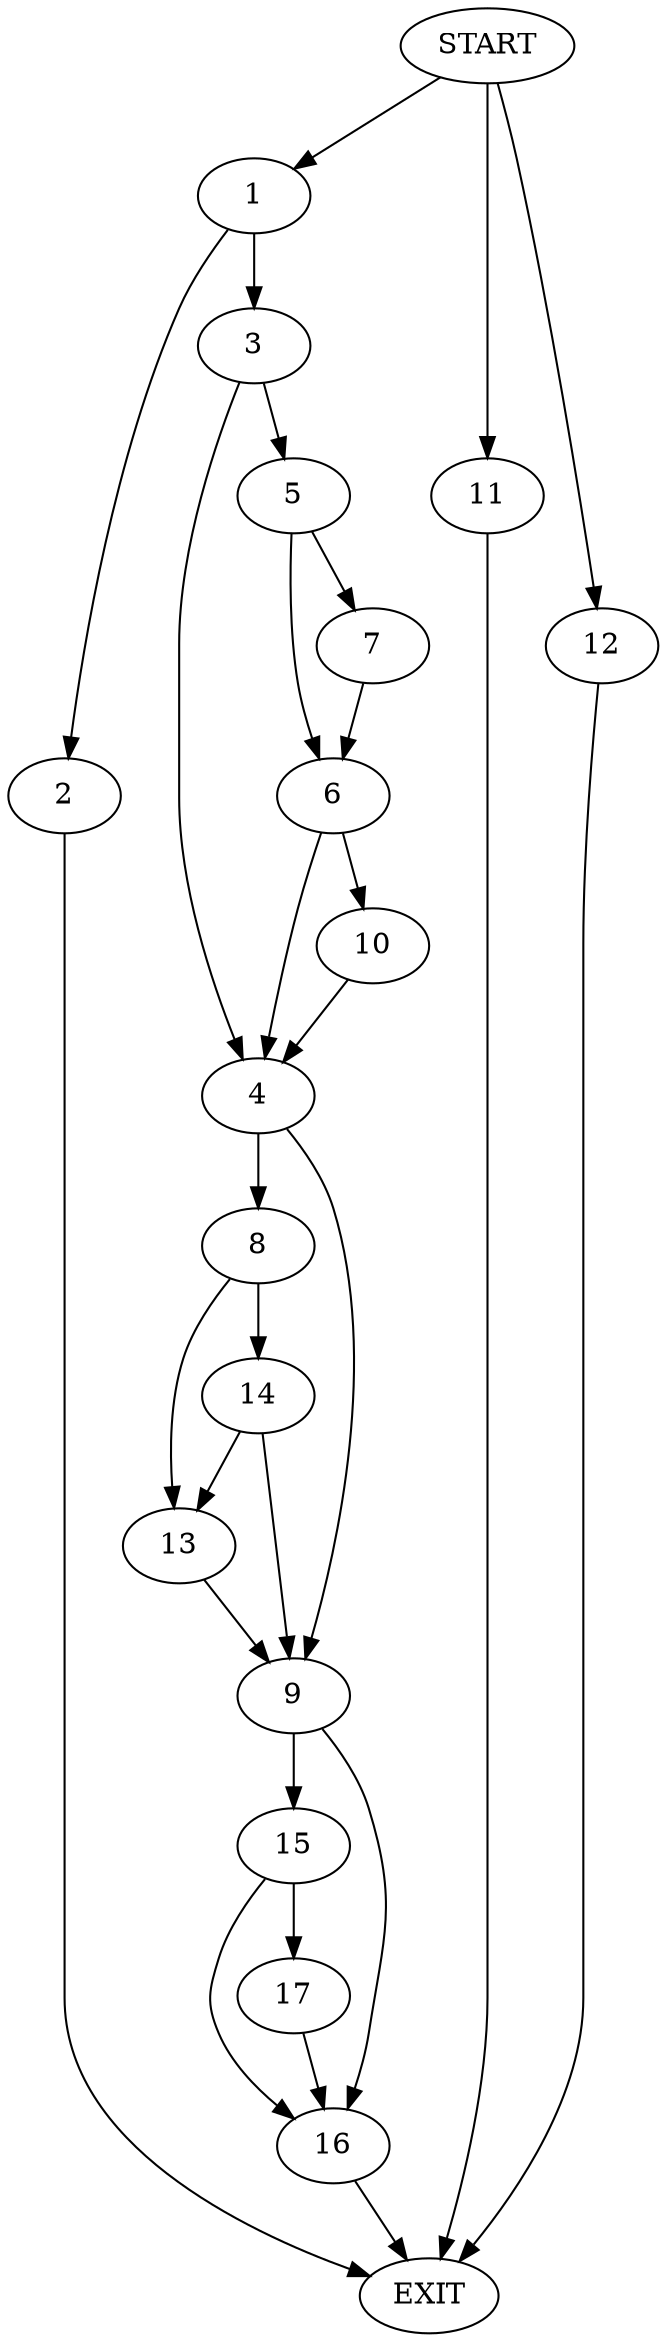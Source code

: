 digraph {
0 [label="START"]
18 [label="EXIT"]
0 -> 1
1 -> 2
1 -> 3
2 -> 18
3 -> 4
3 -> 5
5 -> 6
5 -> 7
4 -> 8
4 -> 9
6 -> 4
6 -> 10
7 -> 6
0 -> 11
11 -> 18
10 -> 4
0 -> 12
12 -> 18
8 -> 13
8 -> 14
9 -> 15
9 -> 16
13 -> 9
14 -> 9
14 -> 13
16 -> 18
15 -> 17
15 -> 16
17 -> 16
}
